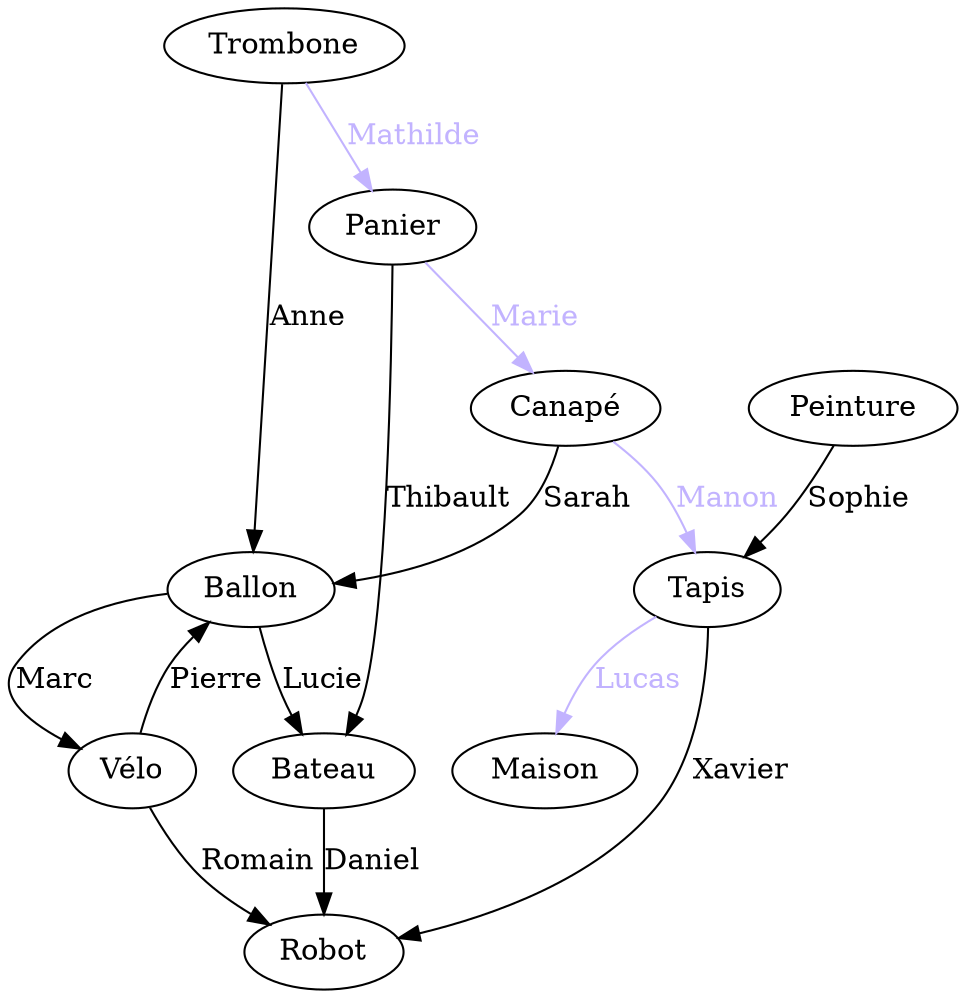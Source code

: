 digraph G {
    Trombone -> Ballon [label="Anne"];
    Trombone -> Panier [label="Mathilde",color=".7 .3 1.0",fontcolor=".7 .3 1.0"];
    Ballon -> Bateau [label="Lucie"];
    Bateau -> Robot [label="Daniel"];
    Ballon -> Vélo [label="Marc"];
    Panier -> Bateau [label="Thibault"];
    Panier -> Canapé [label="Marie",color=".7 .3 1.0",fontcolor=".7 .3 1.0"];
    Canapé -> Ballon [label="Sarah"];
    Vélo -> Ballon [label="Pierre"];
    Canapé -> Tapis [label="Manon",color=".7 .3 1.0",fontcolor=".7 .3 1.0"];
    Tapis -> Robot [label="Xavier"];
    Peinture -> Tapis [label="Sophie"];
    Vélo -> Robot [label="Romain"];
    Tapis -> Maison [label="Lucas",color=".7 .3 1.0",fontcolor=".7 .3 1.0"];
}
